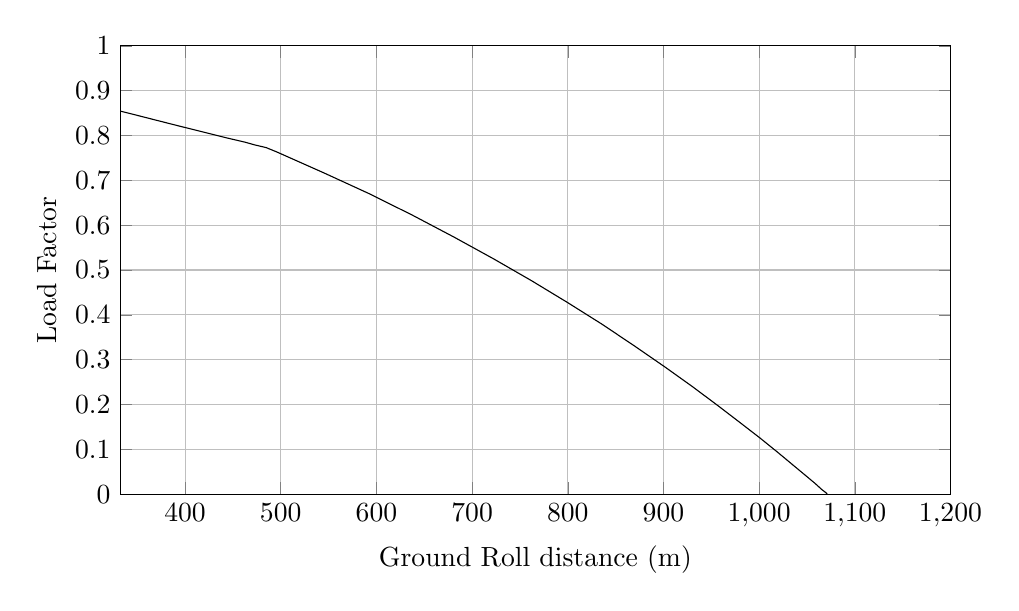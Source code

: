 %LoadFactor_vs_GroundDistance
\begin{tikzpicture}

\begin{axis}[
width=\textwidth,
height=0.6\textwidth,
scaled ticks=false, tick label style={/pgf/number format/fixed},
xmin=332.247,
xmax=1200,
xtick={400,500,600,700,800,900,1000,1100,1200},
xlabel={Ground Roll distance (m)},
xmajorgrids,
ymin=0.0,
ymax=1,
ytick={0,0.1,0.2,0.3,0.4,0.5,0.6,0.7,0.8,0.9,1},
ylabel={Load Factor },
ymajorgrids,
legend style={at={(1.03,0.5)},anchor=west,draw=black,fill=white,legend cell align=left}
]

\addplot [
color=black,
solid
]
table[row sep=crcr]{
333.001	0.854\\
340.532	0.85\\
392.056	0.822\\
442.729	0.795\\
452.763	0.79\\
462.764	0.785\\
472.732	0.779\\
482.668	0.774\\
484.651	0.773\\
484.666	0.773\\
484.679	0.773\\
484.686	0.773\\
484.687	0.773\\
484.689	0.773\\
484.69	0.773\\
484.7	0.773\\
484.803	0.773\\
485.838	0.772\\
496.15	0.763\\
544.641	0.717\\
591.594	0.671\\
636.92	0.623\\
680.524	0.574\\
722.312	0.525\\
762.186	0.476\\
800.052	0.427\\
835.812	0.379\\
869.372	0.331\\
900.639	0.285\\
929.524	0.241\\
955.938	0.199\\
979.801	0.16\\
1001.037	0.125\\
1019.576	0.093\\
1035.355	0.065\\
1048.32	0.042\\
1058.427	0.024\\
1065.639	0.01\\
1069.93	0.003\\
1071.287	3.547E-30\\
};
\end{axis}
\end{tikzpicture}%
